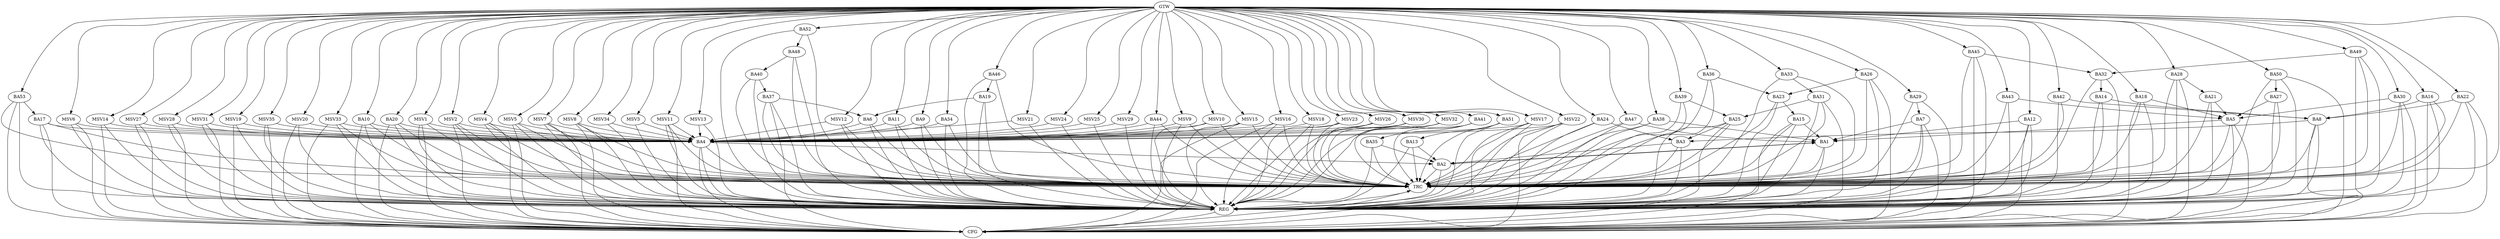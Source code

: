 strict digraph G {
  BA1 [ label="BA1" ];
  BA2 [ label="BA2" ];
  BA3 [ label="BA3" ];
  BA4 [ label="BA4" ];
  BA5 [ label="BA5" ];
  BA6 [ label="BA6" ];
  BA7 [ label="BA7" ];
  BA8 [ label="BA8" ];
  BA9 [ label="BA9" ];
  BA10 [ label="BA10" ];
  BA11 [ label="BA11" ];
  BA12 [ label="BA12" ];
  BA13 [ label="BA13" ];
  BA14 [ label="BA14" ];
  BA15 [ label="BA15" ];
  BA16 [ label="BA16" ];
  BA17 [ label="BA17" ];
  BA18 [ label="BA18" ];
  BA19 [ label="BA19" ];
  BA20 [ label="BA20" ];
  BA21 [ label="BA21" ];
  BA22 [ label="BA22" ];
  BA23 [ label="BA23" ];
  BA24 [ label="BA24" ];
  BA25 [ label="BA25" ];
  BA26 [ label="BA26" ];
  BA27 [ label="BA27" ];
  BA28 [ label="BA28" ];
  BA29 [ label="BA29" ];
  BA30 [ label="BA30" ];
  BA31 [ label="BA31" ];
  BA32 [ label="BA32" ];
  BA33 [ label="BA33" ];
  BA34 [ label="BA34" ];
  BA35 [ label="BA35" ];
  BA36 [ label="BA36" ];
  BA37 [ label="BA37" ];
  BA38 [ label="BA38" ];
  BA39 [ label="BA39" ];
  BA40 [ label="BA40" ];
  BA41 [ label="BA41" ];
  BA42 [ label="BA42" ];
  BA43 [ label="BA43" ];
  BA44 [ label="BA44" ];
  BA45 [ label="BA45" ];
  BA46 [ label="BA46" ];
  BA47 [ label="BA47" ];
  BA48 [ label="BA48" ];
  BA49 [ label="BA49" ];
  BA50 [ label="BA50" ];
  BA51 [ label="BA51" ];
  BA52 [ label="BA52" ];
  BA53 [ label="BA53" ];
  GTW [ label="GTW" ];
  REG [ label="REG" ];
  CFG [ label="CFG" ];
  TRC [ label="TRC" ];
  MSV1 [ label="MSV1" ];
  MSV2 [ label="MSV2" ];
  MSV3 [ label="MSV3" ];
  MSV4 [ label="MSV4" ];
  MSV5 [ label="MSV5" ];
  MSV6 [ label="MSV6" ];
  MSV7 [ label="MSV7" ];
  MSV8 [ label="MSV8" ];
  MSV9 [ label="MSV9" ];
  MSV10 [ label="MSV10" ];
  MSV11 [ label="MSV11" ];
  MSV12 [ label="MSV12" ];
  MSV13 [ label="MSV13" ];
  MSV14 [ label="MSV14" ];
  MSV15 [ label="MSV15" ];
  MSV16 [ label="MSV16" ];
  MSV17 [ label="MSV17" ];
  MSV18 [ label="MSV18" ];
  MSV19 [ label="MSV19" ];
  MSV20 [ label="MSV20" ];
  MSV21 [ label="MSV21" ];
  MSV22 [ label="MSV22" ];
  MSV23 [ label="MSV23" ];
  MSV24 [ label="MSV24" ];
  MSV25 [ label="MSV25" ];
  MSV26 [ label="MSV26" ];
  MSV27 [ label="MSV27" ];
  MSV28 [ label="MSV28" ];
  MSV29 [ label="MSV29" ];
  MSV30 [ label="MSV30" ];
  MSV31 [ label="MSV31" ];
  MSV32 [ label="MSV32" ];
  MSV33 [ label="MSV33" ];
  MSV34 [ label="MSV34" ];
  MSV35 [ label="MSV35" ];
  BA1 -> BA2;
  BA2 -> BA1;
  BA3 -> BA2;
  BA4 -> BA2;
  BA5 -> BA1;
  BA6 -> BA4;
  BA7 -> BA1;
  BA8 -> BA3;
  BA9 -> BA4;
  BA10 -> BA4;
  BA11 -> BA4;
  BA12 -> BA1;
  BA13 -> BA2;
  BA14 -> BA8;
  BA15 -> BA1;
  BA16 -> BA8;
  BA17 -> BA4;
  BA18 -> BA5;
  BA19 -> BA6;
  BA20 -> BA4;
  BA21 -> BA5;
  BA22 -> BA8;
  BA23 -> BA15;
  BA24 -> BA3;
  BA25 -> BA3;
  BA26 -> BA23;
  BA27 -> BA5;
  BA28 -> BA21;
  BA29 -> BA7;
  BA30 -> BA5;
  BA31 -> BA25;
  BA32 -> BA14;
  BA33 -> BA31;
  BA34 -> BA4;
  BA35 -> BA2;
  BA36 -> BA23;
  BA37 -> BA6;
  BA38 -> BA1;
  BA39 -> BA25;
  BA40 -> BA37;
  BA41 -> BA35;
  BA42 -> BA8;
  BA43 -> BA5;
  BA44 -> BA4;
  BA45 -> BA32;
  BA46 -> BA19;
  BA47 -> BA1;
  BA48 -> BA40;
  BA49 -> BA32;
  BA50 -> BA27;
  BA51 -> BA13;
  BA52 -> BA48;
  BA53 -> BA17;
  GTW -> BA9;
  GTW -> BA10;
  GTW -> BA11;
  GTW -> BA12;
  GTW -> BA16;
  GTW -> BA18;
  GTW -> BA20;
  GTW -> BA22;
  GTW -> BA24;
  GTW -> BA26;
  GTW -> BA28;
  GTW -> BA29;
  GTW -> BA30;
  GTW -> BA33;
  GTW -> BA34;
  GTW -> BA36;
  GTW -> BA38;
  GTW -> BA39;
  GTW -> BA41;
  GTW -> BA42;
  GTW -> BA43;
  GTW -> BA44;
  GTW -> BA45;
  GTW -> BA46;
  GTW -> BA47;
  GTW -> BA49;
  GTW -> BA50;
  GTW -> BA51;
  GTW -> BA52;
  GTW -> BA53;
  BA1 -> REG;
  BA2 -> REG;
  BA3 -> REG;
  BA4 -> REG;
  BA5 -> REG;
  BA6 -> REG;
  BA7 -> REG;
  BA8 -> REG;
  BA9 -> REG;
  BA10 -> REG;
  BA11 -> REG;
  BA12 -> REG;
  BA13 -> REG;
  BA14 -> REG;
  BA15 -> REG;
  BA16 -> REG;
  BA17 -> REG;
  BA18 -> REG;
  BA19 -> REG;
  BA20 -> REG;
  BA21 -> REG;
  BA22 -> REG;
  BA23 -> REG;
  BA24 -> REG;
  BA25 -> REG;
  BA26 -> REG;
  BA27 -> REG;
  BA28 -> REG;
  BA29 -> REG;
  BA30 -> REG;
  BA31 -> REG;
  BA32 -> REG;
  BA33 -> REG;
  BA34 -> REG;
  BA35 -> REG;
  BA36 -> REG;
  BA37 -> REG;
  BA38 -> REG;
  BA39 -> REG;
  BA40 -> REG;
  BA41 -> REG;
  BA42 -> REG;
  BA43 -> REG;
  BA44 -> REG;
  BA45 -> REG;
  BA46 -> REG;
  BA47 -> REG;
  BA48 -> REG;
  BA49 -> REG;
  BA50 -> REG;
  BA51 -> REG;
  BA52 -> REG;
  BA53 -> REG;
  BA8 -> CFG;
  BA25 -> CFG;
  BA5 -> CFG;
  BA28 -> CFG;
  BA15 -> CFG;
  BA49 -> CFG;
  BA7 -> CFG;
  BA22 -> CFG;
  BA53 -> CFG;
  BA12 -> CFG;
  BA37 -> CFG;
  BA31 -> CFG;
  BA26 -> CFG;
  BA20 -> CFG;
  BA30 -> CFG;
  BA16 -> CFG;
  BA10 -> CFG;
  BA4 -> CFG;
  BA17 -> CFG;
  BA50 -> CFG;
  BA18 -> CFG;
  BA45 -> CFG;
  REG -> CFG;
  BA1 -> TRC;
  BA2 -> TRC;
  BA3 -> TRC;
  BA4 -> TRC;
  BA5 -> TRC;
  BA6 -> TRC;
  BA7 -> TRC;
  BA8 -> TRC;
  BA9 -> TRC;
  BA10 -> TRC;
  BA11 -> TRC;
  BA12 -> TRC;
  BA13 -> TRC;
  BA14 -> TRC;
  BA15 -> TRC;
  BA16 -> TRC;
  BA17 -> TRC;
  BA18 -> TRC;
  BA19 -> TRC;
  BA20 -> TRC;
  BA21 -> TRC;
  BA22 -> TRC;
  BA23 -> TRC;
  BA24 -> TRC;
  BA25 -> TRC;
  BA26 -> TRC;
  BA27 -> TRC;
  BA28 -> TRC;
  BA29 -> TRC;
  BA30 -> TRC;
  BA31 -> TRC;
  BA32 -> TRC;
  BA33 -> TRC;
  BA34 -> TRC;
  BA35 -> TRC;
  BA36 -> TRC;
  BA37 -> TRC;
  BA38 -> TRC;
  BA39 -> TRC;
  BA40 -> TRC;
  BA41 -> TRC;
  BA42 -> TRC;
  BA43 -> TRC;
  BA44 -> TRC;
  BA45 -> TRC;
  BA46 -> TRC;
  BA47 -> TRC;
  BA48 -> TRC;
  BA49 -> TRC;
  BA50 -> TRC;
  BA51 -> TRC;
  BA52 -> TRC;
  BA53 -> TRC;
  GTW -> TRC;
  CFG -> TRC;
  TRC -> REG;
  MSV1 -> BA4;
  MSV2 -> BA4;
  MSV3 -> BA4;
  MSV4 -> BA4;
  MSV5 -> BA4;
  MSV6 -> BA4;
  MSV7 -> BA4;
  MSV8 -> BA4;
  MSV9 -> BA4;
  MSV10 -> BA4;
  MSV11 -> BA4;
  MSV12 -> BA4;
  GTW -> MSV1;
  MSV1 -> REG;
  MSV1 -> TRC;
  MSV1 -> CFG;
  GTW -> MSV2;
  MSV2 -> REG;
  MSV2 -> TRC;
  MSV2 -> CFG;
  GTW -> MSV3;
  MSV3 -> REG;
  GTW -> MSV4;
  MSV4 -> REG;
  MSV4 -> TRC;
  MSV4 -> CFG;
  GTW -> MSV5;
  MSV5 -> REG;
  MSV5 -> TRC;
  MSV5 -> CFG;
  GTW -> MSV6;
  MSV6 -> REG;
  MSV6 -> CFG;
  GTW -> MSV7;
  MSV7 -> REG;
  MSV7 -> TRC;
  MSV7 -> CFG;
  GTW -> MSV8;
  MSV8 -> REG;
  MSV8 -> TRC;
  MSV8 -> CFG;
  GTW -> MSV9;
  MSV9 -> REG;
  MSV9 -> TRC;
  GTW -> MSV10;
  MSV10 -> REG;
  MSV10 -> TRC;
  GTW -> MSV11;
  MSV11 -> REG;
  MSV11 -> TRC;
  MSV11 -> CFG;
  GTW -> MSV12;
  MSV12 -> REG;
  MSV12 -> TRC;
  MSV13 -> BA4;
  GTW -> MSV13;
  MSV13 -> REG;
  MSV14 -> BA4;
  GTW -> MSV14;
  MSV14 -> REG;
  MSV14 -> CFG;
  MSV15 -> BA4;
  MSV16 -> BA4;
  GTW -> MSV15;
  MSV15 -> REG;
  MSV15 -> TRC;
  MSV15 -> CFG;
  GTW -> MSV16;
  MSV16 -> REG;
  MSV16 -> TRC;
  MSV16 -> CFG;
  MSV17 -> BA4;
  MSV18 -> BA4;
  GTW -> MSV17;
  MSV17 -> REG;
  MSV17 -> TRC;
  MSV17 -> CFG;
  GTW -> MSV18;
  MSV18 -> REG;
  MSV18 -> TRC;
  MSV19 -> BA4;
  MSV20 -> BA4;
  GTW -> MSV19;
  MSV19 -> REG;
  MSV19 -> CFG;
  GTW -> MSV20;
  MSV20 -> REG;
  MSV20 -> CFG;
  MSV21 -> BA4;
  MSV22 -> BA4;
  GTW -> MSV21;
  MSV21 -> REG;
  GTW -> MSV22;
  MSV22 -> REG;
  MSV22 -> TRC;
  MSV22 -> CFG;
  MSV23 -> BA4;
  MSV24 -> BA4;
  GTW -> MSV23;
  MSV23 -> REG;
  MSV23 -> TRC;
  GTW -> MSV24;
  MSV24 -> REG;
  MSV25 -> BA4;
  GTW -> MSV25;
  MSV25 -> REG;
  MSV26 -> BA4;
  GTW -> MSV26;
  MSV26 -> REG;
  MSV26 -> TRC;
  MSV27 -> BA4;
  MSV28 -> BA4;
  MSV29 -> BA4;
  GTW -> MSV27;
  MSV27 -> REG;
  MSV27 -> CFG;
  GTW -> MSV28;
  MSV28 -> REG;
  MSV28 -> CFG;
  GTW -> MSV29;
  MSV29 -> REG;
  MSV30 -> BA4;
  GTW -> MSV30;
  MSV30 -> REG;
  MSV30 -> TRC;
  MSV31 -> BA4;
  GTW -> MSV31;
  MSV31 -> REG;
  MSV31 -> CFG;
  MSV32 -> BA4;
  MSV33 -> BA4;
  MSV34 -> BA4;
  GTW -> MSV32;
  MSV32 -> REG;
  MSV32 -> TRC;
  GTW -> MSV33;
  MSV33 -> REG;
  MSV33 -> TRC;
  MSV33 -> CFG;
  GTW -> MSV34;
  MSV34 -> REG;
  MSV35 -> BA4;
  GTW -> MSV35;
  MSV35 -> REG;
  MSV35 -> CFG;
}
